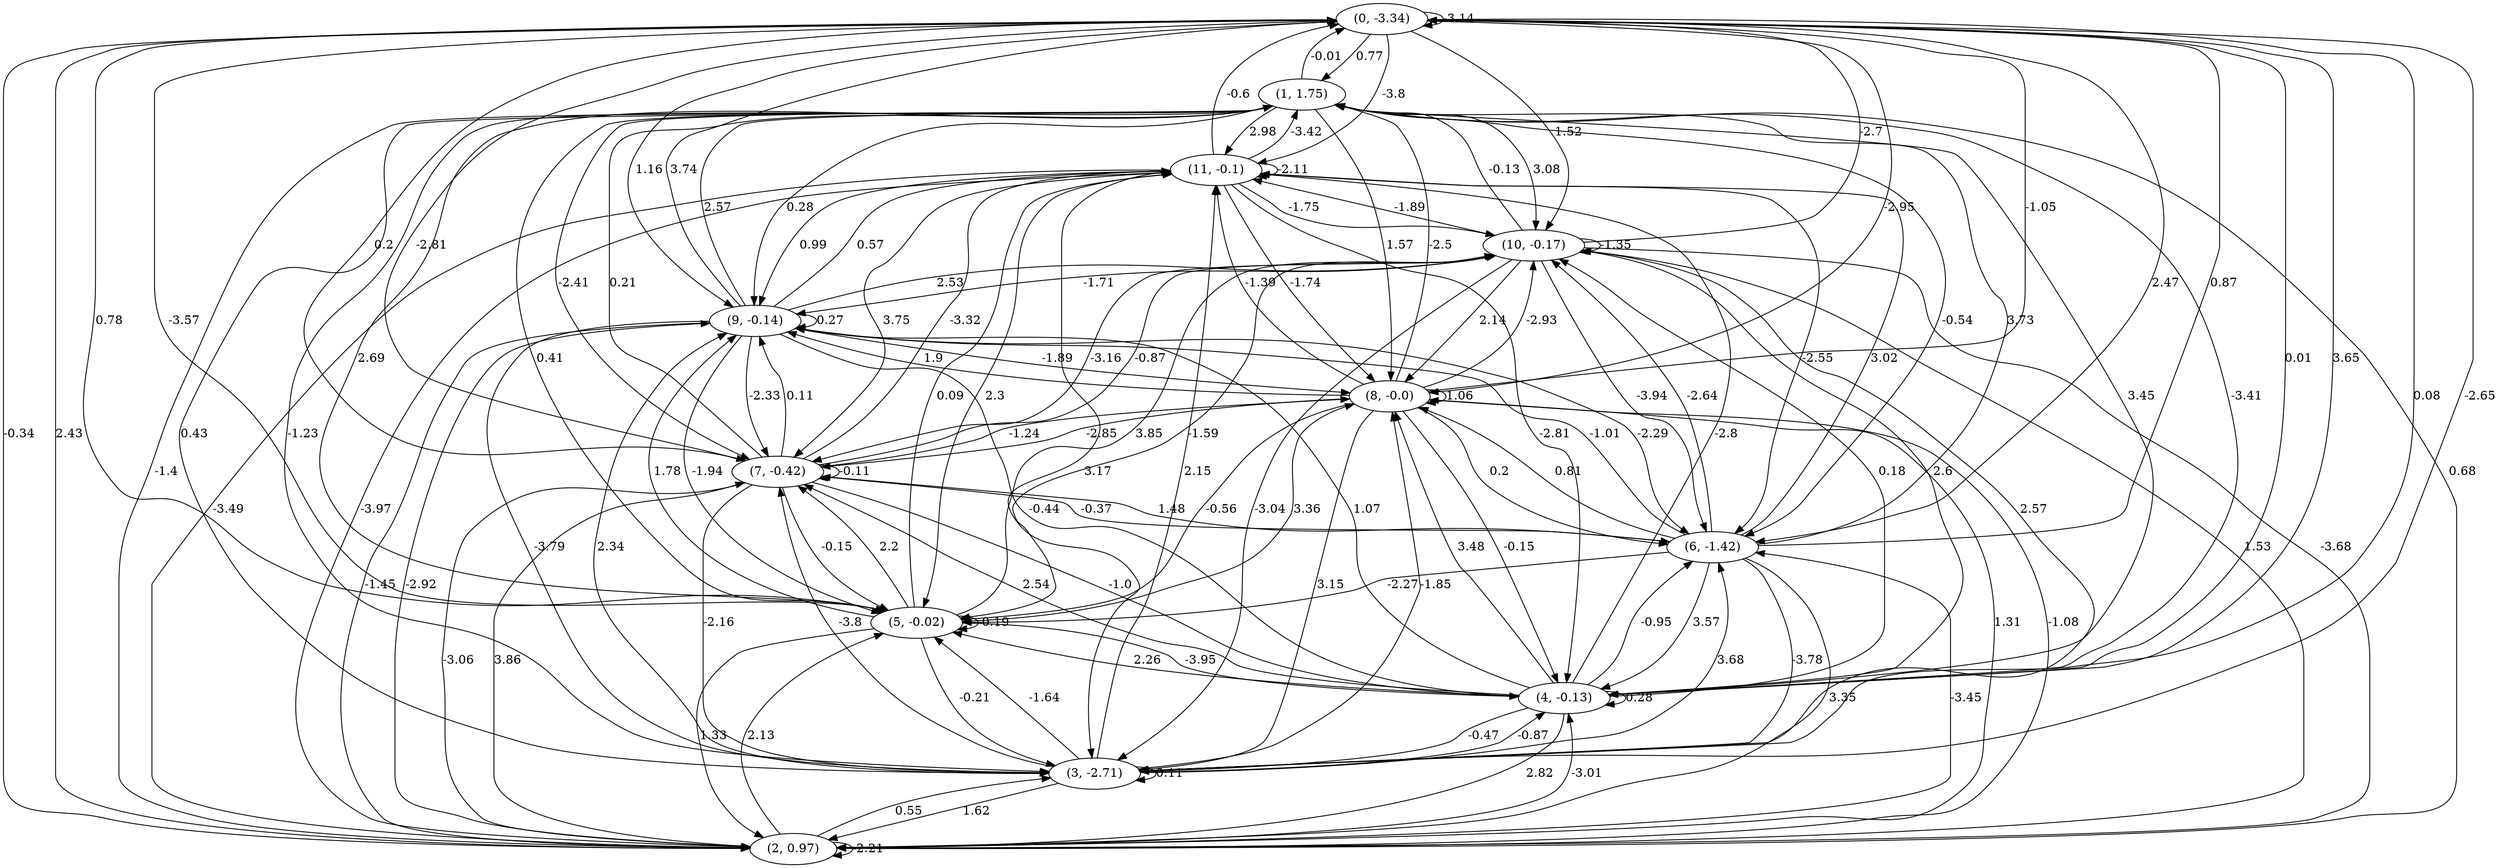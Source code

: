 digraph {
    0 [ label = "(0, -3.34)" ]
    1 [ label = "(1, 1.75)" ]
    2 [ label = "(2, 0.97)" ]
    3 [ label = "(3, -2.71)" ]
    4 [ label = "(4, -0.13)" ]
    5 [ label = "(5, -0.02)" ]
    6 [ label = "(6, -1.42)" ]
    7 [ label = "(7, -0.42)" ]
    8 [ label = "(8, -0.0)" ]
    9 [ label = "(9, -0.14)" ]
    10 [ label = "(10, -0.17)" ]
    11 [ label = "(11, -0.1)" ]
    0 -> 0 [ label = "-3.14" ]
    2 -> 2 [ label = "-2.21" ]
    3 -> 3 [ label = "0.11" ]
    4 -> 4 [ label = "0.28" ]
    5 -> 5 [ label = "-0.19" ]
    7 -> 7 [ label = "-0.11" ]
    8 -> 8 [ label = "1.06" ]
    9 -> 9 [ label = "0.27" ]
    10 -> 10 [ label = "-1.35" ]
    11 -> 11 [ label = "-2.11" ]
    1 -> 0 [ label = "-0.01" ]
    2 -> 0 [ label = "2.43" ]
    3 -> 0 [ label = "-2.65" ]
    4 -> 0 [ label = "0.01" ]
    5 -> 0 [ label = "0.78" ]
    6 -> 0 [ label = "0.87" ]
    7 -> 0 [ label = "-2.81" ]
    8 -> 0 [ label = "-1.05" ]
    9 -> 0 [ label = "3.74" ]
    10 -> 0 [ label = "-2.7" ]
    11 -> 0 [ label = "-0.6" ]
    0 -> 1 [ label = "0.77" ]
    2 -> 1 [ label = "0.68" ]
    3 -> 1 [ label = "0.43" ]
    4 -> 1 [ label = "-3.41" ]
    5 -> 1 [ label = "2.69" ]
    6 -> 1 [ label = "3.73" ]
    7 -> 1 [ label = "0.21" ]
    8 -> 1 [ label = "-2.5" ]
    9 -> 1 [ label = "2.57" ]
    10 -> 1 [ label = "-0.13" ]
    11 -> 1 [ label = "-3.42" ]
    0 -> 2 [ label = "-0.34" ]
    1 -> 2 [ label = "-1.4" ]
    3 -> 2 [ label = "1.62" ]
    4 -> 2 [ label = "2.82" ]
    5 -> 2 [ label = "1.33" ]
    6 -> 2 [ label = "3.35" ]
    7 -> 2 [ label = "-3.06" ]
    8 -> 2 [ label = "1.31" ]
    9 -> 2 [ label = "-1.45" ]
    10 -> 2 [ label = "-3.68" ]
    11 -> 2 [ label = "-3.49" ]
    0 -> 3 [ label = "0.08" ]
    1 -> 3 [ label = "-1.23" ]
    2 -> 3 [ label = "0.55" ]
    4 -> 3 [ label = "-0.47" ]
    5 -> 3 [ label = "-0.21" ]
    6 -> 3 [ label = "-3.78" ]
    7 -> 3 [ label = "-2.16" ]
    8 -> 3 [ label = "3.15" ]
    9 -> 3 [ label = "-3.79" ]
    10 -> 3 [ label = "-3.04" ]
    11 -> 3 [ label = "3.17" ]
    0 -> 4 [ label = "3.65" ]
    1 -> 4 [ label = "3.45" ]
    2 -> 4 [ label = "-3.01" ]
    3 -> 4 [ label = "-0.87" ]
    5 -> 4 [ label = "-3.95" ]
    6 -> 4 [ label = "3.57" ]
    7 -> 4 [ label = "-1.0" ]
    8 -> 4 [ label = "-0.15" ]
    9 -> 4 [ label = "-0.44" ]
    10 -> 4 [ label = "2.6" ]
    11 -> 4 [ label = "-2.81" ]
    0 -> 5 [ label = "-3.57" ]
    1 -> 5 [ label = "0.41" ]
    2 -> 5 [ label = "2.13" ]
    3 -> 5 [ label = "-1.64" ]
    4 -> 5 [ label = "2.26" ]
    6 -> 5 [ label = "-2.27" ]
    7 -> 5 [ label = "-0.15" ]
    8 -> 5 [ label = "-0.56" ]
    9 -> 5 [ label = "-1.94" ]
    10 -> 5 [ label = "-1.59" ]
    11 -> 5 [ label = "2.3" ]
    0 -> 6 [ label = "2.47" ]
    1 -> 6 [ label = "-0.54" ]
    2 -> 6 [ label = "-3.45" ]
    3 -> 6 [ label = "3.68" ]
    4 -> 6 [ label = "-0.95" ]
    7 -> 6 [ label = "1.48" ]
    8 -> 6 [ label = "0.2" ]
    9 -> 6 [ label = "-2.29" ]
    10 -> 6 [ label = "-3.94" ]
    11 -> 6 [ label = "-2.55" ]
    0 -> 7 [ label = "0.2" ]
    1 -> 7 [ label = "-2.41" ]
    2 -> 7 [ label = "3.86" ]
    3 -> 7 [ label = "-3.8" ]
    4 -> 7 [ label = "2.54" ]
    5 -> 7 [ label = "2.2" ]
    6 -> 7 [ label = "-0.37" ]
    8 -> 7 [ label = "-2.85" ]
    9 -> 7 [ label = "-2.33" ]
    10 -> 7 [ label = "-3.16" ]
    11 -> 7 [ label = "3.75" ]
    0 -> 8 [ label = "-2.95" ]
    1 -> 8 [ label = "1.57" ]
    2 -> 8 [ label = "-1.08" ]
    3 -> 8 [ label = "-1.85" ]
    4 -> 8 [ label = "3.48" ]
    5 -> 8 [ label = "3.36" ]
    6 -> 8 [ label = "0.81" ]
    7 -> 8 [ label = "-1.24" ]
    9 -> 8 [ label = "-1.89" ]
    10 -> 8 [ label = "2.14" ]
    11 -> 8 [ label = "-1.74" ]
    0 -> 9 [ label = "1.16" ]
    1 -> 9 [ label = "0.28" ]
    2 -> 9 [ label = "-2.92" ]
    3 -> 9 [ label = "2.34" ]
    4 -> 9 [ label = "1.07" ]
    5 -> 9 [ label = "1.78" ]
    6 -> 9 [ label = "-1.01" ]
    7 -> 9 [ label = "0.11" ]
    8 -> 9 [ label = "1.9" ]
    10 -> 9 [ label = "-1.71" ]
    11 -> 9 [ label = "0.99" ]
    0 -> 10 [ label = "1.52" ]
    1 -> 10 [ label = "3.08" ]
    2 -> 10 [ label = "1.53" ]
    3 -> 10 [ label = "2.57" ]
    4 -> 10 [ label = "0.18" ]
    5 -> 10 [ label = "3.85" ]
    6 -> 10 [ label = "-2.64" ]
    7 -> 10 [ label = "-0.87" ]
    8 -> 10 [ label = "-2.93" ]
    9 -> 10 [ label = "2.53" ]
    11 -> 10 [ label = "-1.75" ]
    0 -> 11 [ label = "-3.8" ]
    1 -> 11 [ label = "2.98" ]
    2 -> 11 [ label = "-3.97" ]
    3 -> 11 [ label = "2.15" ]
    4 -> 11 [ label = "-2.8" ]
    5 -> 11 [ label = "0.09" ]
    6 -> 11 [ label = "3.02" ]
    7 -> 11 [ label = "-3.32" ]
    8 -> 11 [ label = "-1.39" ]
    9 -> 11 [ label = "0.57" ]
    10 -> 11 [ label = "-1.89" ]
}

